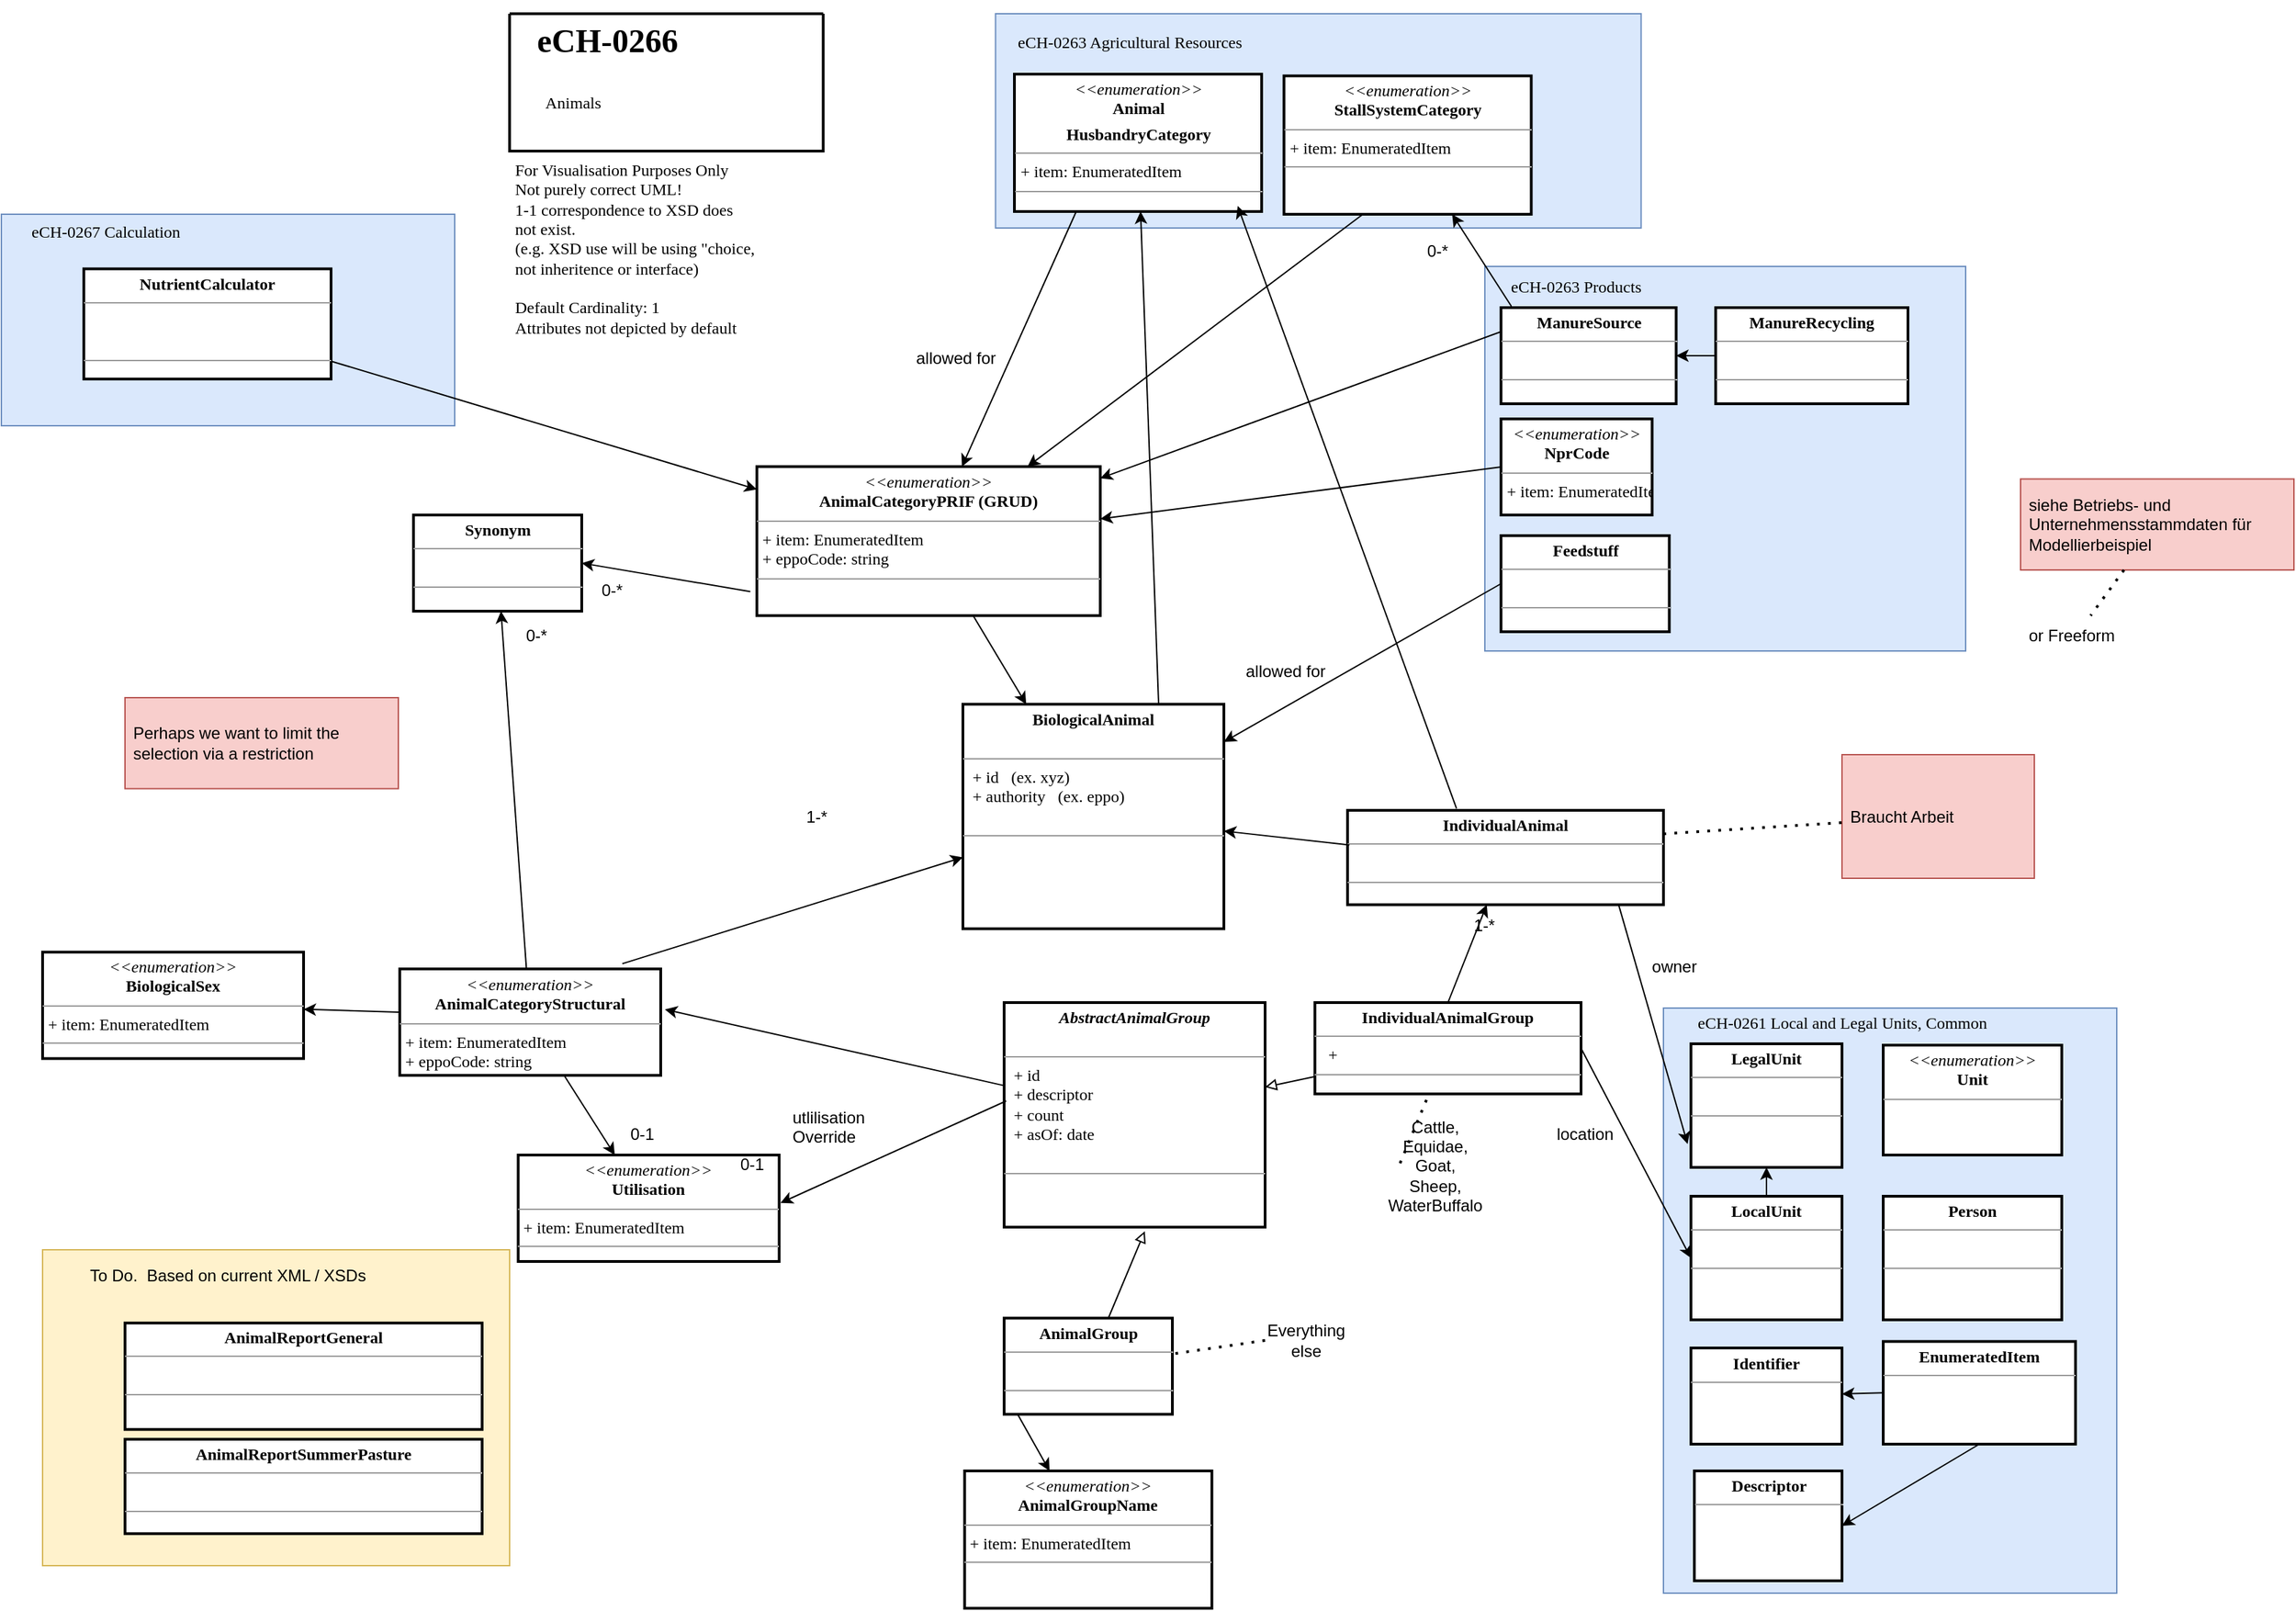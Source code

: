 <mxfile version="20.8.10" type="device"><diagram id="C5RBs43oDa-KdzZeNtuy" name="Page-1"><mxGraphModel dx="1420" dy="823" grid="1" gridSize="10" guides="1" tooltips="1" connect="1" arrows="1" fold="1" page="1" pageScale="1" pageWidth="1654" pageHeight="1169" math="0" shadow="0"><root><mxCell id="WIyWlLk6GJQsqaUBKTNV-0"/><mxCell id="WIyWlLk6GJQsqaUBKTNV-1" parent="WIyWlLk6GJQsqaUBKTNV-0"/><mxCell id="Wn2MTRCSQlvX2NBke45J-77" value="" style="rounded=0;whiteSpace=wrap;html=1;fillColor=#fff2cc;strokeColor=#d6b656;" parent="WIyWlLk6GJQsqaUBKTNV-1" vertex="1"><mxGeometry x="40" y="920" width="340" height="230" as="geometry"/></mxCell><mxCell id="Wn2MTRCSQlvX2NBke45J-45" value="" style="rounded=0;whiteSpace=wrap;html=1;fillColor=#dae8fc;strokeColor=#6c8ebf;fontFamily=Verdana;" parent="WIyWlLk6GJQsqaUBKTNV-1" vertex="1"><mxGeometry x="1090" y="204" width="350" height="280" as="geometry"/></mxCell><mxCell id="IQKzHhust3R2YVrMN2TA-0" value="" style="rounded=0;whiteSpace=wrap;html=1;fillColor=#dae8fc;strokeColor=#6c8ebf;fontFamily=Verdana;" parent="WIyWlLk6GJQsqaUBKTNV-1" vertex="1"><mxGeometry x="1220" y="744" width="330" height="426" as="geometry"/></mxCell><mxCell id="IQKzHhust3R2YVrMN2TA-2" value="&lt;p style=&quot;margin:0px;margin-top:4px;text-align:center;&quot;&gt;&lt;i&gt;&amp;lt;&amp;lt;enumeration&amp;gt;&amp;gt;&lt;/i&gt;&lt;br&gt;&lt;b&gt;Unit&lt;/b&gt;&lt;/p&gt;&lt;hr size=&quot;1&quot;&gt;&lt;p style=&quot;margin:0px;margin-left:4px;&quot;&gt;&lt;br&gt;&lt;/p&gt;" style="verticalAlign=top;align=left;overflow=fill;fontSize=12;fontFamily=Verdana;html=1;sketch=0;strokeWidth=2;" parent="WIyWlLk6GJQsqaUBKTNV-1" vertex="1"><mxGeometry x="1380" y="771" width="130" height="80" as="geometry"/></mxCell><mxCell id="IQKzHhust3R2YVrMN2TA-3" value="&lt;p style=&quot;margin:0px;margin-top:4px;text-align:center;&quot;&gt;&lt;b&gt;Identifier&lt;/b&gt;&lt;/p&gt;&lt;hr size=&quot;1&quot;&gt;&lt;p style=&quot;margin:0px;margin-left:4px;&quot;&gt;&lt;br&gt;&lt;/p&gt;" style="verticalAlign=top;align=left;overflow=fill;fontSize=12;fontFamily=Verdana;html=1;sketch=0;strokeWidth=2;" parent="WIyWlLk6GJQsqaUBKTNV-1" vertex="1"><mxGeometry x="1240" y="991.5" width="110" height="70" as="geometry"/></mxCell><mxCell id="IQKzHhust3R2YVrMN2TA-4" value="&lt;p style=&quot;margin:0px;margin-top:4px;text-align:center;&quot;&gt;&lt;b&gt;EnumeratedItem&lt;/b&gt;&lt;/p&gt;&lt;hr size=&quot;1&quot;&gt;&lt;p style=&quot;margin:0px;margin-left:4px;&quot;&gt;&lt;br&gt;&lt;/p&gt;" style="verticalAlign=top;align=left;overflow=fill;fontSize=12;fontFamily=Verdana;html=1;sketch=0;strokeWidth=2;" parent="WIyWlLk6GJQsqaUBKTNV-1" vertex="1"><mxGeometry x="1380" y="986.75" width="140" height="74.75" as="geometry"/></mxCell><mxCell id="IQKzHhust3R2YVrMN2TA-5" value="&lt;p style=&quot;margin:0px;margin-top:4px;text-align:center;&quot;&gt;&lt;b&gt;LocalUnit&lt;/b&gt;&lt;/p&gt;&lt;hr size=&quot;1&quot;&gt;&lt;p style=&quot;margin:0px;margin-left:4px;&quot;&gt;&amp;nbsp;&lt;br&gt;&lt;/p&gt;&lt;hr size=&quot;1&quot;&gt;&lt;p style=&quot;margin:0px;margin-left:4px;&quot;&gt;&lt;br&gt;&lt;/p&gt;" style="verticalAlign=top;align=left;overflow=fill;fontSize=12;fontFamily=Verdana;html=1;sketch=0;strokeWidth=2;" parent="WIyWlLk6GJQsqaUBKTNV-1" vertex="1"><mxGeometry x="1240" y="881" width="110" height="90" as="geometry"/></mxCell><mxCell id="IQKzHhust3R2YVrMN2TA-6" value="" style="endArrow=classic;html=1;sketch=0;fontFamily=Verdana;curved=1;" parent="WIyWlLk6GJQsqaUBKTNV-1" source="IQKzHhust3R2YVrMN2TA-5" target="IQKzHhust3R2YVrMN2TA-46" edge="1"><mxGeometry width="50" height="50" relative="1" as="geometry"><mxPoint x="1415" y="1355" as="sourcePoint"/><mxPoint x="1329.72" y="910.336" as="targetPoint"/></mxGeometry></mxCell><mxCell id="IQKzHhust3R2YVrMN2TA-7" value="" style="swimlane;startSize=0;sketch=0;fontFamily=Verdana;strokeWidth=2;" parent="WIyWlLk6GJQsqaUBKTNV-1" vertex="1"><mxGeometry x="380" y="20" width="228.3" height="100" as="geometry"/></mxCell><mxCell id="IQKzHhust3R2YVrMN2TA-8" value="&lt;h1&gt;&lt;span style=&quot;background-color: initial;&quot;&gt;eCH-0266&lt;/span&gt;&lt;/h1&gt;&lt;div&gt;&lt;br&gt;&lt;/div&gt;" style="text;html=1;strokeColor=none;fillColor=none;spacing=5;spacingTop=-20;whiteSpace=wrap;overflow=hidden;rounded=0;strokeWidth=2;fontFamily=Verdana;" parent="IQKzHhust3R2YVrMN2TA-7" vertex="1"><mxGeometry x="15.3" width="195.7" height="80" as="geometry"/></mxCell><mxCell id="IQKzHhust3R2YVrMN2TA-9" value="Animals" style="text;html=1;strokeColor=none;fillColor=none;align=left;verticalAlign=middle;whiteSpace=wrap;rounded=0;strokeWidth=2;fontFamily=Verdana;" parent="IQKzHhust3R2YVrMN2TA-7" vertex="1"><mxGeometry x="23.6" y="50" width="226.4" height="30" as="geometry"/></mxCell><mxCell id="IQKzHhust3R2YVrMN2TA-10" value="For Visualisation Purposes Only&lt;br&gt;Not purely correct UML!&lt;br&gt;1-1 correspondence to XSD does &lt;br&gt;not exist.&lt;br&gt;(e.g. XSD use will be using &quot;choice,&lt;br&gt;not inheritence or interface)&lt;br&gt;&lt;br&gt;Default Cardinality: 1&lt;br&gt;Attributes not depicted by default" style="text;html=1;strokeColor=none;fillColor=none;align=left;verticalAlign=middle;whiteSpace=wrap;rounded=0;strokeWidth=2;fontFamily=Verdana;" parent="WIyWlLk6GJQsqaUBKTNV-1" vertex="1"><mxGeometry x="382" y="175.75" width="258" height="30" as="geometry"/></mxCell><mxCell id="IQKzHhust3R2YVrMN2TA-12" value="&lt;p style=&quot;margin:0px;margin-top:4px;text-align:center;&quot;&gt;&lt;b&gt;Person&lt;/b&gt;&lt;/p&gt;&lt;hr size=&quot;1&quot;&gt;&lt;p style=&quot;margin:0px;margin-left:4px;&quot;&gt;&amp;nbsp;&lt;br&gt;&lt;/p&gt;&lt;hr size=&quot;1&quot;&gt;&lt;p style=&quot;margin:0px;margin-left:4px;&quot;&gt;&lt;br&gt;&lt;/p&gt;" style="verticalAlign=top;align=left;overflow=fill;fontSize=12;fontFamily=Verdana;html=1;sketch=0;strokeWidth=2;" parent="WIyWlLk6GJQsqaUBKTNV-1" vertex="1"><mxGeometry x="1380" y="881" width="130" height="90" as="geometry"/></mxCell><mxCell id="IQKzHhust3R2YVrMN2TA-14" value="" style="rounded=0;whiteSpace=wrap;html=1;fillColor=#dae8fc;strokeColor=#6c8ebf;fontFamily=Verdana;" parent="WIyWlLk6GJQsqaUBKTNV-1" vertex="1"><mxGeometry x="733.75" y="20" width="470" height="156" as="geometry"/></mxCell><mxCell id="IQKzHhust3R2YVrMN2TA-15" value="eCH-0263 Products" style="text;html=1;strokeColor=none;fillColor=none;align=left;verticalAlign=middle;whiteSpace=wrap;rounded=0;strokeWidth=2;fontFamily=Verdana;" parent="WIyWlLk6GJQsqaUBKTNV-1" vertex="1"><mxGeometry x="1107" y="204" width="290" height="30" as="geometry"/></mxCell><mxCell id="IQKzHhust3R2YVrMN2TA-17" value="&lt;p style=&quot;margin:0px;margin-top:4px;text-align:center;&quot;&gt;&lt;i&gt;&amp;lt;&amp;lt;enumeration&amp;gt;&amp;gt;&lt;/i&gt;&lt;br&gt;&lt;b&gt;Animal&lt;/b&gt;&lt;/p&gt;&lt;p style=&quot;margin:0px;margin-top:4px;text-align:center;&quot;&gt;&lt;b&gt;HusbandryCategory&lt;/b&gt;&lt;/p&gt;&lt;hr size=&quot;1&quot;&gt;&lt;p style=&quot;margin:0px;margin-left:4px;&quot;&gt;+ item: EnumeratedItem&lt;br&gt;&lt;/p&gt;&lt;hr size=&quot;1&quot;&gt;&lt;p style=&quot;margin:0px;margin-left:4px;&quot;&gt;&lt;br&gt;&lt;/p&gt;" style="verticalAlign=top;align=left;overflow=fill;fontSize=12;fontFamily=Verdana;html=1;sketch=0;strokeWidth=2;" parent="WIyWlLk6GJQsqaUBKTNV-1" vertex="1"><mxGeometry x="747.5" y="64" width="180" height="100" as="geometry"/></mxCell><mxCell id="IQKzHhust3R2YVrMN2TA-25" value="" style="endArrow=classic;html=1;sketch=0;fontFamily=Verdana;curved=1;exitX=0;exitY=0.5;exitDx=0;exitDy=0;" parent="WIyWlLk6GJQsqaUBKTNV-1" source="Wn2MTRCSQlvX2NBke45J-0" target="fkA0J46nvTnsANn1Vudx-1" edge="1"><mxGeometry width="50" height="50" relative="1" as="geometry"><mxPoint x="995" y="730.231" as="sourcePoint"/><mxPoint x="548.13" y="422.11" as="targetPoint"/></mxGeometry></mxCell><mxCell id="IQKzHhust3R2YVrMN2TA-36" value="&lt;p style=&quot;margin:0px;margin-top:4px;text-align:center;&quot;&gt;&lt;i&gt;&amp;lt;&amp;lt;enumeration&amp;gt;&amp;gt;&lt;/i&gt;&lt;br&gt;&lt;b&gt;StallSystemCategory&lt;/b&gt;&lt;/p&gt;&lt;hr size=&quot;1&quot;&gt;&lt;p style=&quot;margin:0px;margin-left:4px;&quot;&gt;+ item: EnumeratedItem&lt;br&gt;&lt;/p&gt;&lt;hr size=&quot;1&quot;&gt;&lt;p style=&quot;margin:0px;margin-left:4px;&quot;&gt;&lt;br&gt;&lt;/p&gt;" style="verticalAlign=top;align=left;overflow=fill;fontSize=12;fontFamily=Verdana;html=1;sketch=0;strokeWidth=2;" parent="WIyWlLk6GJQsqaUBKTNV-1" vertex="1"><mxGeometry x="943.75" y="65.25" width="180" height="100.75" as="geometry"/></mxCell><mxCell id="IQKzHhust3R2YVrMN2TA-39" value="" style="endArrow=classic;html=1;sketch=0;fontFamily=Verdana;curved=1;exitX=-0.019;exitY=0.839;exitDx=0;exitDy=0;entryX=1;entryY=0.5;entryDx=0;entryDy=0;exitPerimeter=0;" parent="WIyWlLk6GJQsqaUBKTNV-1" source="tRaFf0sG3wtOnBDDK6Pz-1" target="9pI3XiUL6uwPabYbRZ2x-8" edge="1"><mxGeometry width="50" height="50" relative="1" as="geometry"><mxPoint x="940" y="896" as="sourcePoint"/><mxPoint x="548.13" y="395" as="targetPoint"/></mxGeometry></mxCell><mxCell id="IQKzHhust3R2YVrMN2TA-42" value="&lt;p style=&quot;margin:0px;margin-top:4px;text-align:center;&quot;&gt;&lt;b&gt;IndividualAnimalGroup&lt;/b&gt;&lt;/p&gt;&lt;hr size=&quot;1&quot;&gt;&lt;p style=&quot;margin:0px;margin-left:4px;&quot;&gt;&amp;nbsp; +&amp;nbsp;&lt;br&gt;&lt;/p&gt;&lt;hr size=&quot;1&quot;&gt;&lt;p style=&quot;margin:0px;margin-left:4px;&quot;&gt;&lt;br&gt;&lt;/p&gt;" style="verticalAlign=top;align=left;overflow=fill;fontSize=12;fontFamily=Verdana;html=1;sketch=0;strokeWidth=2;" parent="WIyWlLk6GJQsqaUBKTNV-1" vertex="1"><mxGeometry x="966.25" y="740" width="193.75" height="66.5" as="geometry"/></mxCell><mxCell id="IQKzHhust3R2YVrMN2TA-46" value="&lt;p style=&quot;margin:0px;margin-top:4px;text-align:center;&quot;&gt;&lt;b&gt;LegalUnit&lt;/b&gt;&lt;/p&gt;&lt;hr size=&quot;1&quot;&gt;&lt;p style=&quot;margin:0px;margin-left:4px;&quot;&gt;&amp;nbsp;&lt;br&gt;&lt;/p&gt;&lt;hr size=&quot;1&quot;&gt;&lt;p style=&quot;margin:0px;margin-left:4px;&quot;&gt;&lt;br&gt;&lt;/p&gt;" style="verticalAlign=top;align=left;overflow=fill;fontSize=12;fontFamily=Verdana;html=1;sketch=0;strokeWidth=2;" parent="WIyWlLk6GJQsqaUBKTNV-1" vertex="1"><mxGeometry x="1240" y="770" width="110" height="90" as="geometry"/></mxCell><mxCell id="IQKzHhust3R2YVrMN2TA-48" value="&lt;p style=&quot;margin:0px;margin-top:4px;text-align:center;&quot;&gt;&lt;b&gt;Descriptor&lt;/b&gt;&lt;/p&gt;&lt;hr size=&quot;1&quot;&gt;&lt;p style=&quot;margin:0px;margin-left:4px;&quot;&gt;&lt;br&gt;&lt;/p&gt;" style="verticalAlign=top;align=left;overflow=fill;fontSize=12;fontFamily=Verdana;html=1;sketch=0;strokeWidth=2;" parent="WIyWlLk6GJQsqaUBKTNV-1" vertex="1"><mxGeometry x="1242.5" y="1081" width="107.5" height="80" as="geometry"/></mxCell><mxCell id="IQKzHhust3R2YVrMN2TA-49" value="eCH-0261 Local and Legal Units, Common" style="text;html=1;strokeColor=none;fillColor=none;align=left;verticalAlign=middle;whiteSpace=wrap;rounded=0;strokeWidth=2;fontFamily=Verdana;" parent="WIyWlLk6GJQsqaUBKTNV-1" vertex="1"><mxGeometry x="1242.5" y="740" width="290" height="30" as="geometry"/></mxCell><mxCell id="IQKzHhust3R2YVrMN2TA-51" value="" style="endArrow=classic;html=1;sketch=0;fontFamily=Verdana;curved=1;exitX=0;exitY=0.5;exitDx=0;exitDy=0;" parent="WIyWlLk6GJQsqaUBKTNV-1" source="IQKzHhust3R2YVrMN2TA-4" target="IQKzHhust3R2YVrMN2TA-3" edge="1"><mxGeometry width="50" height="50" relative="1" as="geometry"><mxPoint x="1571.45" y="1111" as="sourcePoint"/><mxPoint x="1410.0" y="1109" as="targetPoint"/></mxGeometry></mxCell><mxCell id="IQKzHhust3R2YVrMN2TA-52" value="" style="endArrow=classic;html=1;sketch=0;fontFamily=Verdana;curved=1;entryX=1;entryY=0.5;entryDx=0;entryDy=0;exitX=0.5;exitY=1;exitDx=0;exitDy=0;" parent="WIyWlLk6GJQsqaUBKTNV-1" source="IQKzHhust3R2YVrMN2TA-4" target="IQKzHhust3R2YVrMN2TA-48" edge="1"><mxGeometry width="50" height="50" relative="1" as="geometry"><mxPoint x="1270" y="1281" as="sourcePoint"/><mxPoint x="1080.201" y="999.25" as="targetPoint"/></mxGeometry></mxCell><mxCell id="IQKzHhust3R2YVrMN2TA-62" style="edgeStyle=elbowEdgeStyle;rounded=0;orthogonalLoop=1;jettySize=auto;html=1;exitX=0.75;exitY=0;exitDx=0;exitDy=0;fontFamily=Verdana;endArrow=block;endFill=0;" parent="WIyWlLk6GJQsqaUBKTNV-1" source="IQKzHhust3R2YVrMN2TA-36" target="IQKzHhust3R2YVrMN2TA-36" edge="1"><mxGeometry relative="1" as="geometry"/></mxCell><mxCell id="tRaFf0sG3wtOnBDDK6Pz-1" value="&lt;p style=&quot;margin:0px;margin-top:4px;text-align:center;&quot;&gt;&lt;i&gt;&amp;lt;&amp;lt;enumeration&amp;gt;&amp;gt;&lt;/i&gt;&lt;br&gt;&lt;b&gt;AnimalCategoryPRIF (GRUD)&lt;/b&gt;&lt;/p&gt;&lt;hr size=&quot;1&quot;&gt;&lt;p style=&quot;margin:0px;margin-left:4px;&quot;&gt;+ item: EnumeratedItem&lt;br&gt;&lt;/p&gt;&lt;p style=&quot;margin:0px;margin-left:4px;&quot;&gt;+ eppoCode: string&lt;/p&gt;&lt;hr size=&quot;1&quot;&gt;&lt;p style=&quot;margin:0px;margin-left:4px;&quot;&gt;&lt;br&gt;&lt;/p&gt;" style="verticalAlign=top;align=left;overflow=fill;fontSize=12;fontFamily=Verdana;html=1;sketch=0;strokeWidth=2;" parent="WIyWlLk6GJQsqaUBKTNV-1" vertex="1"><mxGeometry x="560" y="349.75" width="250" height="108.5" as="geometry"/></mxCell><mxCell id="Cpaf9hK441vpt5jTl-uy-2" value="&lt;p style=&quot;margin:0px;margin-top:4px;text-align:center;&quot;&gt;&lt;span&gt;AnimalReportGeneral&lt;/span&gt;&lt;/p&gt;&lt;hr size=&quot;1&quot;&gt;&lt;p style=&quot;margin:0px;margin-left:4px;&quot;&gt;&amp;nbsp;&amp;nbsp;&lt;br&gt;&lt;/p&gt;&lt;hr size=&quot;1&quot;&gt;&lt;p style=&quot;margin:0px;margin-left:4px;&quot;&gt;&lt;br&gt;&lt;/p&gt;" style="verticalAlign=top;align=left;overflow=fill;fontSize=12;fontFamily=Verdana;html=1;sketch=0;strokeWidth=2;fontStyle=1" parent="WIyWlLk6GJQsqaUBKTNV-1" vertex="1"><mxGeometry x="100" y="973.31" width="260" height="77.5" as="geometry"/></mxCell><mxCell id="Wn2MTRCSQlvX2NBke45J-0" value="&lt;p style=&quot;margin:0px;margin-top:4px;text-align:center;&quot;&gt;&lt;b&gt;Feedstuff&lt;/b&gt;&lt;/p&gt;&lt;hr size=&quot;1&quot;&gt;&lt;p style=&quot;margin:0px;margin-left:4px;&quot;&gt;&amp;nbsp;&amp;nbsp;&lt;br&gt;&lt;/p&gt;&lt;hr size=&quot;1&quot;&gt;&lt;p style=&quot;margin:0px;margin-left:4px;&quot;&gt;&lt;br&gt;&lt;/p&gt;" style="verticalAlign=top;align=left;overflow=fill;fontSize=12;fontFamily=Verdana;html=1;sketch=0;strokeWidth=2;" parent="WIyWlLk6GJQsqaUBKTNV-1" vertex="1"><mxGeometry x="1101.75" y="400" width="122.5" height="70" as="geometry"/></mxCell><mxCell id="Wn2MTRCSQlvX2NBke45J-4" value="&lt;p style=&quot;margin:0px;margin-top:4px;text-align:center;&quot;&gt;&lt;b&gt;ManureRecycling&lt;/b&gt;&lt;/p&gt;&lt;hr size=&quot;1&quot;&gt;&lt;p style=&quot;margin:0px;margin-left:4px;&quot;&gt;&amp;nbsp;&amp;nbsp;&lt;br&gt;&lt;/p&gt;&lt;hr size=&quot;1&quot;&gt;&lt;p style=&quot;margin:0px;margin-left:4px;&quot;&gt;&lt;br&gt;&lt;/p&gt;" style="verticalAlign=top;align=left;overflow=fill;fontSize=12;fontFamily=Verdana;html=1;sketch=0;strokeWidth=2;" parent="WIyWlLk6GJQsqaUBKTNV-1" vertex="1"><mxGeometry x="1258" y="234" width="140" height="70" as="geometry"/></mxCell><mxCell id="Wn2MTRCSQlvX2NBke45J-6" value="" style="endArrow=classic;html=1;sketch=0;fontFamily=Verdana;curved=1;exitX=0;exitY=0.5;exitDx=0;exitDy=0;" parent="WIyWlLk6GJQsqaUBKTNV-1" source="Wn2MTRCSQlvX2NBke45J-4" target="Wn2MTRCSQlvX2NBke45J-13" edge="1"><mxGeometry width="50" height="50" relative="1" as="geometry"><mxPoint x="1150" y="333" as="sourcePoint"/><mxPoint x="1042.66" y="429.97" as="targetPoint"/></mxGeometry></mxCell><mxCell id="Wn2MTRCSQlvX2NBke45J-10" value="or Freeform&lt;br&gt;" style="text;strokeColor=none;fillColor=none;align=left;verticalAlign=middle;spacingLeft=4;spacingRight=4;overflow=hidden;points=[[0,0.5],[1,0.5]];portConstraint=eastwest;rotatable=0;whiteSpace=wrap;html=1;" parent="WIyWlLk6GJQsqaUBKTNV-1" vertex="1"><mxGeometry x="1480" y="458.25" width="80" height="30" as="geometry"/></mxCell><mxCell id="Wn2MTRCSQlvX2NBke45J-13" value="&lt;p style=&quot;margin:0px;margin-top:4px;text-align:center;&quot;&gt;&lt;b&gt;ManureSource&lt;/b&gt;&lt;/p&gt;&lt;hr size=&quot;1&quot;&gt;&lt;p style=&quot;margin:0px;margin-left:4px;&quot;&gt;&amp;nbsp;&amp;nbsp;&lt;br&gt;&lt;/p&gt;&lt;hr size=&quot;1&quot;&gt;&lt;p style=&quot;margin:0px;margin-left:4px;&quot;&gt;&lt;br&gt;&lt;/p&gt;" style="verticalAlign=top;align=left;overflow=fill;fontSize=12;fontFamily=Verdana;html=1;sketch=0;strokeWidth=2;" parent="WIyWlLk6GJQsqaUBKTNV-1" vertex="1"><mxGeometry x="1101.75" y="234" width="127.5" height="70" as="geometry"/></mxCell><mxCell id="Wn2MTRCSQlvX2NBke45J-14" value="" style="endArrow=classic;html=1;sketch=0;fontFamily=Verdana;curved=1;exitX=0;exitY=0.25;exitDx=0;exitDy=0;" parent="WIyWlLk6GJQsqaUBKTNV-1" source="Wn2MTRCSQlvX2NBke45J-13" target="tRaFf0sG3wtOnBDDK6Pz-1" edge="1"><mxGeometry width="50" height="50" relative="1" as="geometry"><mxPoint x="1442.08" y="473.51" as="sourcePoint"/><mxPoint x="1251.97" y="511.69" as="targetPoint"/></mxGeometry></mxCell><mxCell id="tRaFf0sG3wtOnBDDK6Pz-0" value="&lt;p style=&quot;margin:0px;margin-top:4px;text-align:center;&quot;&gt;&lt;i&gt;&amp;lt;&amp;lt;enumeration&amp;gt;&amp;gt;&lt;/i&gt;&lt;br&gt;&lt;b&gt;AnimalCategoryStructural&lt;/b&gt;&lt;/p&gt;&lt;hr size=&quot;1&quot;&gt;&lt;p style=&quot;margin:0px;margin-left:4px;&quot;&gt;+ item: EnumeratedItem&lt;br&gt;&lt;/p&gt;&lt;p style=&quot;margin:0px;margin-left:4px;&quot;&gt;+ eppoCode: string&lt;/p&gt;&lt;hr size=&quot;1&quot;&gt;&lt;p style=&quot;margin:0px;margin-left:4px;&quot;&gt;&lt;br&gt;&lt;/p&gt;" style="verticalAlign=top;align=left;overflow=fill;fontSize=12;fontFamily=Verdana;html=1;sketch=0;strokeWidth=2;" parent="WIyWlLk6GJQsqaUBKTNV-1" vertex="1"><mxGeometry x="300" y="715.5" width="190" height="77.5" as="geometry"/></mxCell><mxCell id="Wn2MTRCSQlvX2NBke45J-20" value="" style="endArrow=classic;html=1;sketch=0;fontFamily=Verdana;curved=1;" parent="WIyWlLk6GJQsqaUBKTNV-1" source="tRaFf0sG3wtOnBDDK6Pz-0" target="9pI3XiUL6uwPabYbRZ2x-8" edge="1"><mxGeometry width="50" height="50" relative="1" as="geometry"><mxPoint x="1161.36" y="558.31" as="sourcePoint"/><mxPoint x="990.05" y="548.97" as="targetPoint"/></mxGeometry></mxCell><mxCell id="Wn2MTRCSQlvX2NBke45J-22" value="" style="endArrow=classic;html=1;sketch=0;fontFamily=Verdana;curved=1;exitX=0.322;exitY=0.996;exitDx=0;exitDy=0;exitPerimeter=0;" parent="WIyWlLk6GJQsqaUBKTNV-1" source="IQKzHhust3R2YVrMN2TA-36" target="tRaFf0sG3wtOnBDDK6Pz-1" edge="1"><mxGeometry width="50" height="50" relative="1" as="geometry"><mxPoint x="1160" y="449" as="sourcePoint"/><mxPoint x="840" y="474" as="targetPoint"/></mxGeometry></mxCell><mxCell id="Wn2MTRCSQlvX2NBke45J-29" value="&lt;p style=&quot;margin:0px;margin-top:4px;text-align:center;&quot;&gt;&lt;i&gt;&amp;lt;&amp;lt;enumeration&amp;gt;&amp;gt;&lt;/i&gt;&lt;br&gt;&lt;b&gt;Utilisation&lt;/b&gt;&lt;/p&gt;&lt;hr size=&quot;1&quot;&gt;&lt;p style=&quot;margin:0px;margin-left:4px;&quot;&gt;+ item: EnumeratedItem&lt;br&gt;&lt;/p&gt;&lt;hr size=&quot;1&quot;&gt;&lt;p style=&quot;margin:0px;margin-left:4px;&quot;&gt;&lt;br&gt;&lt;/p&gt;" style="verticalAlign=top;align=left;overflow=fill;fontSize=12;fontFamily=Verdana;html=1;sketch=0;strokeWidth=2;" parent="WIyWlLk6GJQsqaUBKTNV-1" vertex="1"><mxGeometry x="386.25" y="851" width="190" height="77.5" as="geometry"/></mxCell><mxCell id="Wn2MTRCSQlvX2NBke45J-30" value="" style="endArrow=classic;html=1;sketch=0;fontFamily=Verdana;curved=1;" parent="WIyWlLk6GJQsqaUBKTNV-1" source="tRaFf0sG3wtOnBDDK6Pz-0" target="Wn2MTRCSQlvX2NBke45J-29" edge="1"><mxGeometry width="50" height="50" relative="1" as="geometry"><mxPoint x="660" y="893.375" as="sourcePoint"/><mxPoint x="560" y="714" as="targetPoint"/></mxGeometry></mxCell><mxCell id="Wn2MTRCSQlvX2NBke45J-31" value="0-1" style="text;strokeColor=none;fillColor=none;align=left;verticalAlign=middle;spacingLeft=4;spacingRight=4;overflow=hidden;points=[[0,0.5],[1,0.5]];portConstraint=eastwest;rotatable=0;whiteSpace=wrap;html=1;" parent="WIyWlLk6GJQsqaUBKTNV-1" vertex="1"><mxGeometry x="462" y="821" width="80" height="30" as="geometry"/></mxCell><mxCell id="Wn2MTRCSQlvX2NBke45J-32" value="&lt;p style=&quot;margin:0px;margin-top:4px;text-align:center;&quot;&gt;&lt;i&gt;&amp;lt;&amp;lt;enumeration&amp;gt;&amp;gt;&lt;/i&gt;&lt;br&gt;&lt;b&gt;BiologicalSex&lt;/b&gt;&lt;/p&gt;&lt;hr size=&quot;1&quot;&gt;&lt;p style=&quot;margin:0px;margin-left:4px;&quot;&gt;+ item: EnumeratedItem&lt;br&gt;&lt;/p&gt;&lt;hr size=&quot;1&quot;&gt;&lt;p style=&quot;margin:0px;margin-left:4px;&quot;&gt;&lt;br&gt;&lt;/p&gt;" style="verticalAlign=top;align=left;overflow=fill;fontSize=12;fontFamily=Verdana;html=1;sketch=0;strokeWidth=2;" parent="WIyWlLk6GJQsqaUBKTNV-1" vertex="1"><mxGeometry x="40" y="703.25" width="190" height="77.5" as="geometry"/></mxCell><mxCell id="Wn2MTRCSQlvX2NBke45J-33" value="" style="endArrow=classic;html=1;sketch=0;fontFamily=Verdana;curved=1;exitX=-0.002;exitY=0.406;exitDx=0;exitDy=0;exitPerimeter=0;" parent="WIyWlLk6GJQsqaUBKTNV-1" source="tRaFf0sG3wtOnBDDK6Pz-0" target="Wn2MTRCSQlvX2NBke45J-32" edge="1"><mxGeometry width="50" height="50" relative="1" as="geometry"><mxPoint x="537.87" y="659.5" as="sourcePoint"/><mxPoint x="783.55" y="556.99" as="targetPoint"/></mxGeometry></mxCell><mxCell id="Wn2MTRCSQlvX2NBke45J-34" value="&lt;p style=&quot;margin:0px;margin-top:4px;text-align:center;&quot;&gt;&lt;b&gt;&lt;i&gt;AbstractAnimalGroup&lt;/i&gt;&lt;/b&gt;&lt;/p&gt;&lt;br&gt;&lt;hr size=&quot;1&quot;&gt;&lt;p style=&quot;margin:0px;margin-left:4px;&quot;&gt;&amp;nbsp;+ id&lt;br&gt;&lt;/p&gt;&lt;p style=&quot;margin:0px;margin-left:4px;&quot;&gt;&amp;nbsp;+ descriptor&lt;/p&gt;&lt;p style=&quot;margin:0px;margin-left:4px;&quot;&gt;&lt;span style=&quot;background-color: initial;&quot;&gt;&amp;nbsp;+ count&lt;/span&gt;&lt;br&gt;&lt;/p&gt;&lt;p style=&quot;margin:0px;margin-left:4px;&quot;&gt;&amp;nbsp;+ asOf: date&lt;/p&gt;&lt;p style=&quot;margin:0px;margin-left:4px;&quot;&gt;&amp;nbsp;&lt;/p&gt;&lt;hr size=&quot;1&quot;&gt;&lt;p style=&quot;margin:0px;margin-left:4px;&quot;&gt;&lt;br&gt;&lt;/p&gt;" style="verticalAlign=top;align=left;overflow=fill;fontSize=12;fontFamily=Verdana;html=1;sketch=0;strokeWidth=2;" parent="WIyWlLk6GJQsqaUBKTNV-1" vertex="1"><mxGeometry x="740" y="740" width="190" height="163.5" as="geometry"/></mxCell><mxCell id="Wn2MTRCSQlvX2NBke45J-37" value="" style="rounded=0;whiteSpace=wrap;html=1;fillColor=#dae8fc;strokeColor=#6c8ebf;fontFamily=Verdana;" parent="WIyWlLk6GJQsqaUBKTNV-1" vertex="1"><mxGeometry x="10" y="166" width="330" height="154" as="geometry"/></mxCell><mxCell id="Wn2MTRCSQlvX2NBke45J-38" value="eCH-0267 Calculation&amp;nbsp;" style="text;html=1;strokeColor=none;fillColor=none;align=left;verticalAlign=middle;whiteSpace=wrap;rounded=0;strokeWidth=2;fontFamily=Verdana;" parent="WIyWlLk6GJQsqaUBKTNV-1" vertex="1"><mxGeometry x="30" y="164" width="290" height="30" as="geometry"/></mxCell><mxCell id="Wn2MTRCSQlvX2NBke45J-39" value="&lt;p style=&quot;margin:0px;margin-top:4px;text-align:center;&quot;&gt;&lt;b&gt;NutrientCalculator&lt;/b&gt;&lt;/p&gt;&lt;hr size=&quot;1&quot;&gt;&lt;p style=&quot;margin:0px;margin-left:4px;&quot;&gt;&amp;nbsp;&lt;br&gt;&lt;/p&gt;&lt;p style=&quot;margin:0px;margin-left:4px;&quot;&gt;&lt;br&gt;&lt;/p&gt;&lt;hr size=&quot;1&quot;&gt;&lt;p style=&quot;margin:0px;margin-left:4px;&quot;&gt;&lt;br&gt;&lt;/p&gt;" style="verticalAlign=top;align=left;overflow=fill;fontSize=12;fontFamily=Verdana;html=1;sketch=0;strokeWidth=2;" parent="WIyWlLk6GJQsqaUBKTNV-1" vertex="1"><mxGeometry x="70" y="205.75" width="180" height="80.25" as="geometry"/></mxCell><mxCell id="Wn2MTRCSQlvX2NBke45J-40" value="" style="endArrow=classic;html=1;sketch=0;fontFamily=Verdana;curved=1;" parent="WIyWlLk6GJQsqaUBKTNV-1" source="Wn2MTRCSQlvX2NBke45J-39" target="tRaFf0sG3wtOnBDDK6Pz-1" edge="1"><mxGeometry width="50" height="50" relative="1" as="geometry"><mxPoint x="503.68" y="428.363" as="sourcePoint"/><mxPoint x="177.95" y="419.75" as="targetPoint"/></mxGeometry></mxCell><mxCell id="Wn2MTRCSQlvX2NBke45J-42" value="&lt;p style=&quot;margin:0px;margin-top:4px;text-align:center;&quot;&gt;&lt;i&gt;&amp;lt;&amp;lt;enumeration&amp;gt;&amp;gt;&lt;/i&gt;&lt;br&gt;&lt;b&gt;AnimalGroupName&lt;/b&gt;&lt;/p&gt;&lt;hr size=&quot;1&quot;&gt;&lt;p style=&quot;margin:0px;margin-left:4px;&quot;&gt;+ item: EnumeratedItem&lt;br&gt;&lt;/p&gt;&lt;hr size=&quot;1&quot;&gt;&lt;p style=&quot;margin:0px;margin-left:4px;&quot;&gt;&lt;br&gt;&lt;/p&gt;" style="verticalAlign=top;align=left;overflow=fill;fontSize=12;fontFamily=Verdana;html=1;sketch=0;strokeWidth=2;" parent="WIyWlLk6GJQsqaUBKTNV-1" vertex="1"><mxGeometry x="711.25" y="1081" width="180" height="100" as="geometry"/></mxCell><mxCell id="Wn2MTRCSQlvX2NBke45J-43" value="" style="endArrow=classic;html=1;sketch=0;fontFamily=Verdana;curved=1;exitX=0;exitY=0.75;exitDx=0;exitDy=0;" parent="WIyWlLk6GJQsqaUBKTNV-1" source="Wn2MTRCSQlvX2NBke45J-63" target="Wn2MTRCSQlvX2NBke45J-42" edge="1"><mxGeometry width="50" height="50" relative="1" as="geometry"><mxPoint x="820" y="1100" as="sourcePoint"/><mxPoint x="843.575" y="555.03" as="targetPoint"/></mxGeometry></mxCell><mxCell id="Wn2MTRCSQlvX2NBke45J-44" value="eCH-0263 Agricultural Resources" style="text;html=1;strokeColor=none;fillColor=none;align=left;verticalAlign=middle;whiteSpace=wrap;rounded=0;strokeWidth=2;fontFamily=Verdana;" parent="WIyWlLk6GJQsqaUBKTNV-1" vertex="1"><mxGeometry x="747.5" y="26" width="290" height="30" as="geometry"/></mxCell><mxCell id="Wn2MTRCSQlvX2NBke45J-46" value="" style="endArrow=classic;html=1;sketch=0;fontFamily=Verdana;curved=1;exitX=0.25;exitY=1;exitDx=0;exitDy=0;" parent="WIyWlLk6GJQsqaUBKTNV-1" source="IQKzHhust3R2YVrMN2TA-17" target="tRaFf0sG3wtOnBDDK6Pz-1" edge="1"><mxGeometry width="50" height="50" relative="1" as="geometry"><mxPoint x="977.96" y="267.19" as="sourcePoint"/><mxPoint x="950" y="430" as="targetPoint"/></mxGeometry></mxCell><mxCell id="Wn2MTRCSQlvX2NBke45J-47" value="0-*" style="text;strokeColor=none;fillColor=none;align=left;verticalAlign=middle;spacingLeft=4;spacingRight=4;overflow=hidden;points=[[0,0.5],[1,0.5]];portConstraint=eastwest;rotatable=0;whiteSpace=wrap;html=1;" parent="WIyWlLk6GJQsqaUBKTNV-1" vertex="1"><mxGeometry x="386.25" y="458.25" width="80" height="30" as="geometry"/></mxCell><mxCell id="Wn2MTRCSQlvX2NBke45J-48" value="siehe Betriebs- und Unternehmensstammdaten für Modellierbeispiel" style="text;strokeColor=#b85450;fillColor=#f8cecc;align=left;verticalAlign=middle;spacingLeft=4;spacingRight=4;overflow=hidden;points=[[0,0.5],[1,0.5]];portConstraint=eastwest;rotatable=0;whiteSpace=wrap;html=1;" parent="WIyWlLk6GJQsqaUBKTNV-1" vertex="1"><mxGeometry x="1480" y="358.75" width="199" height="66.25" as="geometry"/></mxCell><mxCell id="Wn2MTRCSQlvX2NBke45J-49" value="" style="endArrow=none;dashed=1;html=1;dashPattern=1 3;strokeWidth=2;rounded=0;" parent="WIyWlLk6GJQsqaUBKTNV-1" source="Wn2MTRCSQlvX2NBke45J-48" target="Wn2MTRCSQlvX2NBke45J-10" edge="1"><mxGeometry width="50" height="50" relative="1" as="geometry"><mxPoint x="1380" y="300" as="sourcePoint"/><mxPoint x="1010" y="534" as="targetPoint"/></mxGeometry></mxCell><mxCell id="Wn2MTRCSQlvX2NBke45J-56" value="" style="endArrow=classic;html=1;sketch=0;fontFamily=Verdana;curved=1;entryX=1.016;entryY=0.381;entryDx=0;entryDy=0;entryPerimeter=0;" parent="WIyWlLk6GJQsqaUBKTNV-1" source="Wn2MTRCSQlvX2NBke45J-34" target="tRaFf0sG3wtOnBDDK6Pz-0" edge="1"><mxGeometry width="50" height="50" relative="1" as="geometry"><mxPoint x="725" y="777.21" as="sourcePoint"/><mxPoint x="540" y="725.04" as="targetPoint"/></mxGeometry></mxCell><mxCell id="Wn2MTRCSQlvX2NBke45J-62" value="" style="endArrow=block;html=1;sketch=0;fontFamily=Verdana;curved=1;endFill=0;" parent="WIyWlLk6GJQsqaUBKTNV-1" source="IQKzHhust3R2YVrMN2TA-42" target="Wn2MTRCSQlvX2NBke45J-34" edge="1"><mxGeometry width="50" height="50" relative="1" as="geometry"><mxPoint x="874" y="869.125" as="sourcePoint"/><mxPoint x="870" y="890" as="targetPoint"/></mxGeometry></mxCell><mxCell id="Wn2MTRCSQlvX2NBke45J-63" value="&lt;p style=&quot;margin:0px;margin-top:4px;text-align:center;&quot;&gt;&lt;b&gt;AnimalGroup&lt;/b&gt;&lt;/p&gt;&lt;hr size=&quot;1&quot;&gt;&lt;p style=&quot;margin:0px;margin-left:4px;&quot;&gt;&amp;nbsp;&amp;nbsp;&lt;br&gt;&lt;/p&gt;&lt;hr size=&quot;1&quot;&gt;&lt;p style=&quot;margin:0px;margin-left:4px;&quot;&gt;&lt;br&gt;&lt;/p&gt;" style="verticalAlign=top;align=left;overflow=fill;fontSize=12;fontFamily=Verdana;html=1;sketch=0;strokeWidth=2;" parent="WIyWlLk6GJQsqaUBKTNV-1" vertex="1"><mxGeometry x="740" y="969.75" width="122.5" height="70" as="geometry"/></mxCell><mxCell id="Wn2MTRCSQlvX2NBke45J-64" value="" style="endArrow=block;html=1;sketch=0;fontFamily=Verdana;curved=1;entryX=0.539;entryY=1.018;entryDx=0;entryDy=0;entryPerimeter=0;endFill=0;" parent="WIyWlLk6GJQsqaUBKTNV-1" source="Wn2MTRCSQlvX2NBke45J-63" target="Wn2MTRCSQlvX2NBke45J-34" edge="1"><mxGeometry width="50" height="50" relative="1" as="geometry"><mxPoint x="977.5" y="977.958" as="sourcePoint"/><mxPoint x="840.37" y="909.019" as="targetPoint"/></mxGeometry></mxCell><mxCell id="Wn2MTRCSQlvX2NBke45J-65" value="Cattle, Equidae,&lt;br&gt;Goat,&lt;br&gt;Sheep,&lt;br&gt;WaterBuffalo" style="text;html=1;strokeColor=none;fillColor=none;align=center;verticalAlign=middle;whiteSpace=wrap;rounded=0;" parent="WIyWlLk6GJQsqaUBKTNV-1" vertex="1"><mxGeometry x="1023.75" y="844" width="60" height="30" as="geometry"/></mxCell><mxCell id="Wn2MTRCSQlvX2NBke45J-66" value="" style="endArrow=none;dashed=1;html=1;dashPattern=1 3;strokeWidth=2;rounded=0;exitX=0.075;exitY=0.433;exitDx=0;exitDy=0;exitPerimeter=0;" parent="WIyWlLk6GJQsqaUBKTNV-1" source="Wn2MTRCSQlvX2NBke45J-65" target="IQKzHhust3R2YVrMN2TA-42" edge="1"><mxGeometry width="50" height="50" relative="1" as="geometry"><mxPoint x="1014.367" y="575" as="sourcePoint"/><mxPoint x="1010" y="534" as="targetPoint"/></mxGeometry></mxCell><mxCell id="Wn2MTRCSQlvX2NBke45J-68" value="Everything else" style="text;html=1;strokeColor=none;fillColor=none;align=center;verticalAlign=middle;whiteSpace=wrap;rounded=0;" parent="WIyWlLk6GJQsqaUBKTNV-1" vertex="1"><mxGeometry x="930" y="971" width="60" height="30" as="geometry"/></mxCell><mxCell id="Wn2MTRCSQlvX2NBke45J-69" value="" style="endArrow=none;dashed=1;html=1;dashPattern=1 3;strokeWidth=2;rounded=0;exitX=0;exitY=0.5;exitDx=0;exitDy=0;" parent="WIyWlLk6GJQsqaUBKTNV-1" source="Wn2MTRCSQlvX2NBke45J-68" target="Wn2MTRCSQlvX2NBke45J-63" edge="1"><mxGeometry width="50" height="50" relative="1" as="geometry"><mxPoint x="691.167" y="771.25" as="sourcePoint"/><mxPoint x="752.005" y="1160" as="targetPoint"/></mxGeometry></mxCell><mxCell id="Wn2MTRCSQlvX2NBke45J-71" value="&lt;p style=&quot;margin:0px;margin-top:4px;text-align:center;&quot;&gt;&lt;span&gt;IndividualAnimal&lt;/span&gt;&lt;/p&gt;&lt;hr size=&quot;1&quot;&gt;&lt;p style=&quot;margin:0px;margin-left:4px;&quot;&gt;&amp;nbsp;&amp;nbsp;&lt;br&gt;&lt;/p&gt;&lt;hr size=&quot;1&quot;&gt;&lt;p style=&quot;margin:0px;margin-left:4px;&quot;&gt;&lt;br&gt;&lt;/p&gt;" style="verticalAlign=top;align=left;overflow=fill;fontSize=12;fontFamily=Verdana;html=1;sketch=0;strokeWidth=2;fontStyle=1" parent="WIyWlLk6GJQsqaUBKTNV-1" vertex="1"><mxGeometry x="990" y="600" width="230" height="68.75" as="geometry"/></mxCell><mxCell id="Wn2MTRCSQlvX2NBke45J-72" value="&lt;p style=&quot;margin:0px;margin-top:4px;text-align:center;&quot;&gt;&lt;span&gt;AnimalReportSummerPasture&lt;/span&gt;&lt;/p&gt;&lt;hr size=&quot;1&quot;&gt;&lt;p style=&quot;margin:0px;margin-left:4px;&quot;&gt;&amp;nbsp;&amp;nbsp;&lt;br&gt;&lt;/p&gt;&lt;hr size=&quot;1&quot;&gt;&lt;p style=&quot;margin:0px;margin-left:4px;&quot;&gt;&lt;br&gt;&lt;/p&gt;" style="verticalAlign=top;align=left;overflow=fill;fontSize=12;fontFamily=Verdana;html=1;sketch=0;strokeWidth=2;fontStyle=1" parent="WIyWlLk6GJQsqaUBKTNV-1" vertex="1"><mxGeometry x="100" y="1057.94" width="260" height="68.75" as="geometry"/></mxCell><mxCell id="Wn2MTRCSQlvX2NBke45J-73" value="Braucht Arbeit&amp;nbsp; &amp;nbsp;" style="text;strokeColor=#b85450;fillColor=#f8cecc;align=left;verticalAlign=middle;spacingLeft=4;spacingRight=4;overflow=hidden;points=[[0,0.5],[1,0.5]];portConstraint=eastwest;rotatable=0;whiteSpace=wrap;html=1;" parent="WIyWlLk6GJQsqaUBKTNV-1" vertex="1"><mxGeometry x="1350" y="559.5" width="140" height="90" as="geometry"/></mxCell><mxCell id="Wn2MTRCSQlvX2NBke45J-75" value="" style="endArrow=none;dashed=1;html=1;dashPattern=1 3;strokeWidth=2;rounded=0;exitX=1;exitY=0.25;exitDx=0;exitDy=0;" parent="WIyWlLk6GJQsqaUBKTNV-1" source="Wn2MTRCSQlvX2NBke45J-71" target="Wn2MTRCSQlvX2NBke45J-73" edge="1"><mxGeometry width="50" height="50" relative="1" as="geometry"><mxPoint x="842" y="1095" as="sourcePoint"/><mxPoint x="824.661" y="1049.75" as="targetPoint"/></mxGeometry></mxCell><mxCell id="Wn2MTRCSQlvX2NBke45J-78" value="To Do.&amp;nbsp; Based on current XML / XSDs" style="text;html=1;strokeColor=none;fillColor=none;align=center;verticalAlign=middle;whiteSpace=wrap;rounded=0;" parent="WIyWlLk6GJQsqaUBKTNV-1" vertex="1"><mxGeometry x="60" y="924" width="230" height="30" as="geometry"/></mxCell><mxCell id="9pI3XiUL6uwPabYbRZ2x-0" value="&lt;p style=&quot;margin:0px;margin-top:4px;text-align:center;&quot;&gt;&lt;i&gt;&amp;lt;&amp;lt;enumeration&amp;gt;&amp;gt;&lt;/i&gt;&lt;br&gt;&lt;b&gt;NprCode&lt;/b&gt;&lt;/p&gt;&lt;hr size=&quot;1&quot;&gt;&lt;p style=&quot;margin:0px;margin-left:4px;&quot;&gt;+ item: EnumeratedItem&lt;br&gt;&lt;/p&gt;&lt;p style=&quot;margin:0px;margin-left:4px;&quot;&gt;&lt;br&gt;&lt;/p&gt;&lt;hr size=&quot;1&quot;&gt;&lt;p style=&quot;margin:0px;margin-left:4px;&quot;&gt;&lt;br&gt;&lt;/p&gt;" style="verticalAlign=top;align=left;overflow=fill;fontSize=12;fontFamily=Verdana;html=1;sketch=0;strokeWidth=2;" parent="WIyWlLk6GJQsqaUBKTNV-1" vertex="1"><mxGeometry x="1101.75" y="315" width="110" height="70" as="geometry"/></mxCell><mxCell id="9pI3XiUL6uwPabYbRZ2x-1" value="" style="endArrow=classic;html=1;sketch=0;fontFamily=Verdana;curved=1;exitX=0;exitY=0.5;exitDx=0;exitDy=0;" parent="WIyWlLk6GJQsqaUBKTNV-1" source="9pI3XiUL6uwPabYbRZ2x-0" target="tRaFf0sG3wtOnBDDK6Pz-1" edge="1"><mxGeometry width="50" height="50" relative="1" as="geometry"><mxPoint x="1165" y="290" as="sourcePoint"/><mxPoint x="881.06" y="481.67" as="targetPoint"/></mxGeometry></mxCell><mxCell id="9pI3XiUL6uwPabYbRZ2x-3" value="" style="endArrow=classic;html=1;sketch=0;fontFamily=Verdana;curved=1;exitX=0.008;exitY=0.438;exitDx=0;exitDy=0;exitPerimeter=0;entryX=1.005;entryY=0.45;entryDx=0;entryDy=0;entryPerimeter=0;" parent="WIyWlLk6GJQsqaUBKTNV-1" source="Wn2MTRCSQlvX2NBke45J-34" target="Wn2MTRCSQlvX2NBke45J-29" edge="1"><mxGeometry width="50" height="50" relative="1" as="geometry"><mxPoint x="447.356" y="737" as="sourcePoint"/><mxPoint x="452.644" y="824" as="targetPoint"/></mxGeometry></mxCell><mxCell id="9pI3XiUL6uwPabYbRZ2x-4" value="0-1" style="text;strokeColor=none;fillColor=none;align=left;verticalAlign=middle;spacingLeft=4;spacingRight=4;overflow=hidden;points=[[0,0.5],[1,0.5]];portConstraint=eastwest;rotatable=0;whiteSpace=wrap;html=1;" parent="WIyWlLk6GJQsqaUBKTNV-1" vertex="1"><mxGeometry x="542" y="843" width="80" height="30" as="geometry"/></mxCell><mxCell id="9pI3XiUL6uwPabYbRZ2x-5" value="utlilisation&lt;br&gt;Override" style="text;strokeColor=none;fillColor=none;align=left;verticalAlign=middle;spacingLeft=4;spacingRight=4;overflow=hidden;points=[[0,0.5],[1,0.5]];portConstraint=eastwest;rotatable=0;whiteSpace=wrap;html=1;" parent="WIyWlLk6GJQsqaUBKTNV-1" vertex="1"><mxGeometry x="580" y="814" width="80" height="30" as="geometry"/></mxCell><mxCell id="9pI3XiUL6uwPabYbRZ2x-8" value="&lt;p style=&quot;margin:0px;margin-top:4px;text-align:center;&quot;&gt;&lt;b&gt;Synonym&lt;/b&gt;&lt;/p&gt;&lt;hr size=&quot;1&quot;&gt;&lt;p style=&quot;margin:0px;margin-left:4px;&quot;&gt;&amp;nbsp;&amp;nbsp;&lt;br&gt;&lt;/p&gt;&lt;hr size=&quot;1&quot;&gt;&lt;p style=&quot;margin:0px;margin-left:4px;&quot;&gt;&lt;br&gt;&lt;/p&gt;" style="verticalAlign=top;align=left;overflow=fill;fontSize=12;fontFamily=Verdana;html=1;sketch=0;strokeWidth=2;" parent="WIyWlLk6GJQsqaUBKTNV-1" vertex="1"><mxGeometry x="310" y="385" width="122.5" height="70" as="geometry"/></mxCell><mxCell id="9pI3XiUL6uwPabYbRZ2x-18" value="" style="endArrow=classic;html=1;sketch=0;fontFamily=Verdana;curved=1;exitX=0.006;exitY=0.368;exitDx=0;exitDy=0;exitPerimeter=0;" parent="WIyWlLk6GJQsqaUBKTNV-1" source="Wn2MTRCSQlvX2NBke45J-71" target="fkA0J46nvTnsANn1Vudx-1" edge="1"><mxGeometry width="50" height="50" relative="1" as="geometry"><mxPoint x="750" y="1032.25" as="sourcePoint"/><mxPoint x="710" y="850" as="targetPoint"/></mxGeometry></mxCell><mxCell id="9pI3XiUL6uwPabYbRZ2x-31" value="" style="endArrow=classic;html=1;sketch=0;fontFamily=Verdana;curved=1;entryX=-0.022;entryY=0.811;entryDx=0;entryDy=0;entryPerimeter=0;exitX=0.858;exitY=0.999;exitDx=0;exitDy=0;exitPerimeter=0;" parent="WIyWlLk6GJQsqaUBKTNV-1" source="Wn2MTRCSQlvX2NBke45J-71" target="IQKzHhust3R2YVrMN2TA-46" edge="1"><mxGeometry width="50" height="50" relative="1" as="geometry"><mxPoint x="920" y="1210" as="sourcePoint"/><mxPoint x="1250" y="933.206" as="targetPoint"/></mxGeometry></mxCell><mxCell id="9pI3XiUL6uwPabYbRZ2x-32" value="owner" style="text;html=1;strokeColor=none;fillColor=none;align=center;verticalAlign=middle;whiteSpace=wrap;rounded=0;" parent="WIyWlLk6GJQsqaUBKTNV-1" vertex="1"><mxGeometry x="1198" y="698.75" width="60" height="30" as="geometry"/></mxCell><mxCell id="BvEOu63EmYc8ugB65yLZ-0" value="" style="endArrow=classic;html=1;sketch=0;fontFamily=Verdana;curved=1;exitX=0.059;exitY=-0.014;exitDx=0;exitDy=0;exitPerimeter=0;" parent="WIyWlLk6GJQsqaUBKTNV-1" source="Wn2MTRCSQlvX2NBke45J-13" target="IQKzHhust3R2YVrMN2TA-36" edge="1"><mxGeometry width="50" height="50" relative="1" as="geometry"><mxPoint x="1122.5" y="427.5" as="sourcePoint"/><mxPoint x="921.25" y="380.958" as="targetPoint"/></mxGeometry></mxCell><mxCell id="BvEOu63EmYc8ugB65yLZ-1" value="0-*" style="text;strokeColor=none;fillColor=none;align=left;verticalAlign=middle;spacingLeft=4;spacingRight=4;overflow=hidden;points=[[0,0.5],[1,0.5]];portConstraint=eastwest;rotatable=0;whiteSpace=wrap;html=1;" parent="WIyWlLk6GJQsqaUBKTNV-1" vertex="1"><mxGeometry x="1041.88" y="182.75" width="33.75" height="16" as="geometry"/></mxCell><mxCell id="fkA0J46nvTnsANn1Vudx-0" value="0-*" style="text;strokeColor=none;fillColor=none;align=left;verticalAlign=middle;spacingLeft=4;spacingRight=4;overflow=hidden;points=[[0,0.5],[1,0.5]];portConstraint=eastwest;rotatable=0;whiteSpace=wrap;html=1;" parent="WIyWlLk6GJQsqaUBKTNV-1" vertex="1"><mxGeometry x="441.25" y="425" width="80" height="30" as="geometry"/></mxCell><mxCell id="fkA0J46nvTnsANn1Vudx-1" value="&lt;p style=&quot;margin:0px;margin-top:4px;text-align:center;&quot;&gt;&lt;b&gt;BiologicalAnimal&lt;/b&gt;&lt;/p&gt;&lt;br&gt;&lt;hr size=&quot;1&quot;&gt;&lt;p style=&quot;margin:0px;margin-left:4px;&quot;&gt;&amp;nbsp;+ id&amp;nbsp; &amp;nbsp;(ex. xyz)&lt;br&gt;&lt;/p&gt;&lt;p style=&quot;margin:0px;margin-left:4px;&quot;&gt;&amp;nbsp;+ authority&amp;nbsp; &amp;nbsp;(ex. eppo)&lt;/p&gt;&lt;p style=&quot;margin:0px;margin-left:4px;&quot;&gt;&lt;span style=&quot;background-color: initial;&quot;&gt;&amp;nbsp;&lt;/span&gt;&lt;br&gt;&lt;/p&gt;&lt;hr size=&quot;1&quot;&gt;&lt;p style=&quot;margin:0px;margin-left:4px;&quot;&gt;&lt;br&gt;&lt;/p&gt;" style="verticalAlign=top;align=left;overflow=fill;fontSize=12;fontFamily=Verdana;html=1;sketch=0;strokeWidth=2;" parent="WIyWlLk6GJQsqaUBKTNV-1" vertex="1"><mxGeometry x="710" y="522.75" width="190" height="163.5" as="geometry"/></mxCell><mxCell id="fkA0J46nvTnsANn1Vudx-2" value="" style="endArrow=classic;html=1;sketch=0;fontFamily=Verdana;curved=1;exitX=0.853;exitY=-0.049;exitDx=0;exitDy=0;exitPerimeter=0;" parent="WIyWlLk6GJQsqaUBKTNV-1" source="tRaFf0sG3wtOnBDDK6Pz-0" target="fkA0J46nvTnsANn1Vudx-1" edge="1"><mxGeometry width="50" height="50" relative="1" as="geometry"><mxPoint x="414.874" y="725.5" as="sourcePoint"/><mxPoint x="462.142" y="540" as="targetPoint"/></mxGeometry></mxCell><mxCell id="fkA0J46nvTnsANn1Vudx-3" value="1-*" style="text;strokeColor=none;fillColor=none;align=left;verticalAlign=middle;spacingLeft=4;spacingRight=4;overflow=hidden;points=[[0,0.5],[1,0.5]];portConstraint=eastwest;rotatable=0;whiteSpace=wrap;html=1;" parent="WIyWlLk6GJQsqaUBKTNV-1" vertex="1"><mxGeometry x="590" y="590" width="80" height="30" as="geometry"/></mxCell><mxCell id="fkA0J46nvTnsANn1Vudx-4" value="" style="endArrow=classic;html=1;sketch=0;fontFamily=Verdana;curved=1;" parent="WIyWlLk6GJQsqaUBKTNV-1" source="tRaFf0sG3wtOnBDDK6Pz-1" target="fkA0J46nvTnsANn1Vudx-1" edge="1"><mxGeometry width="50" height="50" relative="1" as="geometry"><mxPoint x="472.07" y="721.703" as="sourcePoint"/><mxPoint x="682.5" y="613.74" as="targetPoint"/></mxGeometry></mxCell><mxCell id="fkA0J46nvTnsANn1Vudx-6" value="Perhaps we want to limit the selection via a restriction" style="text;strokeColor=#b85450;fillColor=#f8cecc;align=left;verticalAlign=middle;spacingLeft=4;spacingRight=4;overflow=hidden;points=[[0,0.5],[1,0.5]];portConstraint=eastwest;rotatable=0;whiteSpace=wrap;html=1;" parent="WIyWlLk6GJQsqaUBKTNV-1" vertex="1"><mxGeometry x="100" y="518" width="199" height="66.25" as="geometry"/></mxCell><mxCell id="fkA0J46nvTnsANn1Vudx-8" value="allowed for&amp;nbsp;" style="text;strokeColor=none;fillColor=none;align=left;verticalAlign=middle;spacingLeft=4;spacingRight=4;overflow=hidden;points=[[0,0.5],[1,0.5]];portConstraint=eastwest;rotatable=0;whiteSpace=wrap;html=1;" parent="WIyWlLk6GJQsqaUBKTNV-1" vertex="1"><mxGeometry x="910" y="484" width="80" height="30" as="geometry"/></mxCell><mxCell id="PgDVd-mDS_KNFc5VnpRE-0" value="" style="endArrow=classic;html=1;sketch=0;fontFamily=Verdana;curved=1;exitX=0.345;exitY=-0.019;exitDx=0;exitDy=0;exitPerimeter=0;entryX=0.903;entryY=0.96;entryDx=0;entryDy=0;entryPerimeter=0;" parent="WIyWlLk6GJQsqaUBKTNV-1" source="Wn2MTRCSQlvX2NBke45J-71" target="IQKzHhust3R2YVrMN2TA-17" edge="1"><mxGeometry width="50" height="50" relative="1" as="geometry"><mxPoint x="1001.38" y="635.3" as="sourcePoint"/><mxPoint x="837" y="622.118" as="targetPoint"/></mxGeometry></mxCell><mxCell id="PgDVd-mDS_KNFc5VnpRE-2" value="" style="endArrow=classic;html=1;sketch=0;fontFamily=Verdana;curved=1;exitX=0.75;exitY=0;exitDx=0;exitDy=0;" parent="WIyWlLk6GJQsqaUBKTNV-1" source="fkA0J46nvTnsANn1Vudx-1" target="IQKzHhust3R2YVrMN2TA-17" edge="1"><mxGeometry width="50" height="50" relative="1" as="geometry"><mxPoint x="1001.38" y="635.3" as="sourcePoint"/><mxPoint x="910" y="625.102" as="targetPoint"/></mxGeometry></mxCell><mxCell id="PgDVd-mDS_KNFc5VnpRE-3" value="allowed for&amp;nbsp;" style="text;strokeColor=none;fillColor=none;align=left;verticalAlign=middle;spacingLeft=4;spacingRight=4;overflow=hidden;points=[[0,0.5],[1,0.5]];portConstraint=eastwest;rotatable=0;whiteSpace=wrap;html=1;" parent="WIyWlLk6GJQsqaUBKTNV-1" vertex="1"><mxGeometry x="670" y="256" width="80" height="30" as="geometry"/></mxCell><mxCell id="PgDVd-mDS_KNFc5VnpRE-4" value="" style="endArrow=classic;html=1;sketch=0;fontFamily=Verdana;curved=1;exitX=0.5;exitY=0;exitDx=0;exitDy=0;" parent="WIyWlLk6GJQsqaUBKTNV-1" source="IQKzHhust3R2YVrMN2TA-42" target="Wn2MTRCSQlvX2NBke45J-71" edge="1"><mxGeometry width="50" height="50" relative="1" as="geometry"><mxPoint x="1001.38" y="635.3" as="sourcePoint"/><mxPoint x="910" y="625.102" as="targetPoint"/></mxGeometry></mxCell><mxCell id="PgDVd-mDS_KNFc5VnpRE-5" value="1-*" style="text;strokeColor=none;fillColor=none;align=left;verticalAlign=middle;spacingLeft=4;spacingRight=4;overflow=hidden;points=[[0,0.5],[1,0.5]];portConstraint=eastwest;rotatable=0;whiteSpace=wrap;html=1;" parent="WIyWlLk6GJQsqaUBKTNV-1" vertex="1"><mxGeometry x="1075.63" y="668.75" width="80" height="30" as="geometry"/></mxCell><mxCell id="PgDVd-mDS_KNFc5VnpRE-6" value="" style="endArrow=classic;html=1;sketch=0;fontFamily=Verdana;curved=1;entryX=0;entryY=0.5;entryDx=0;entryDy=0;exitX=1;exitY=0.5;exitDx=0;exitDy=0;" parent="WIyWlLk6GJQsqaUBKTNV-1" source="IQKzHhust3R2YVrMN2TA-42" target="IQKzHhust3R2YVrMN2TA-5" edge="1"><mxGeometry width="50" height="50" relative="1" as="geometry"><mxPoint x="1197.34" y="678.681" as="sourcePoint"/><mxPoint x="1247.58" y="852.99" as="targetPoint"/></mxGeometry></mxCell><mxCell id="PgDVd-mDS_KNFc5VnpRE-7" value="location" style="text;html=1;strokeColor=none;fillColor=none;align=center;verticalAlign=middle;whiteSpace=wrap;rounded=0;" parent="WIyWlLk6GJQsqaUBKTNV-1" vertex="1"><mxGeometry x="1133" y="821" width="60" height="30" as="geometry"/></mxCell></root></mxGraphModel></diagram></mxfile>